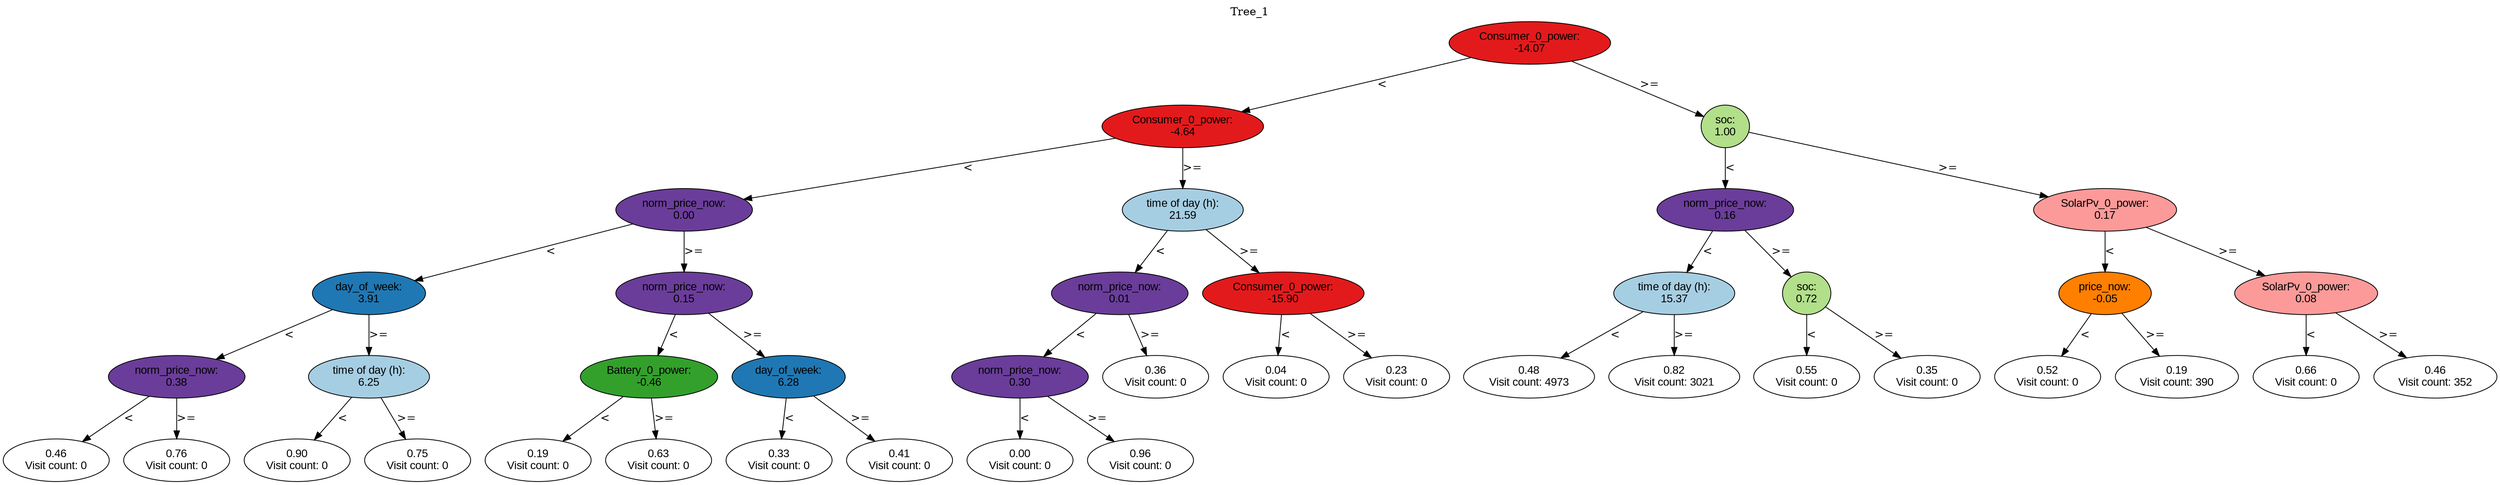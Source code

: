 digraph BST {
    node [fontname="Arial" style=filled colorscheme=paired12];
    0 [ label = "Consumer_0_power:
-14.07" fillcolor=6];
    1 [ label = "Consumer_0_power:
-4.64" fillcolor=6];
    2 [ label = "norm_price_now:
0.00" fillcolor=10];
    3 [ label = "day_of_week:
3.91" fillcolor=2];
    4 [ label = "norm_price_now:
0.38" fillcolor=10];
    5 [ label = "0.46
Visit count: 0" fillcolor=white];
    6 [ label = "0.76
Visit count: 0" fillcolor=white];
    7 [ label = "time of day (h):
6.25" fillcolor=1];
    8 [ label = "0.90
Visit count: 0" fillcolor=white];
    9 [ label = "0.75
Visit count: 0" fillcolor=white];
    10 [ label = "norm_price_now:
0.15" fillcolor=10];
    11 [ label = "Battery_0_power:
-0.46" fillcolor=4];
    12 [ label = "0.19
Visit count: 0" fillcolor=white];
    13 [ label = "0.63
Visit count: 0" fillcolor=white];
    14 [ label = "day_of_week:
6.28" fillcolor=2];
    15 [ label = "0.33
Visit count: 0" fillcolor=white];
    16 [ label = "0.41
Visit count: 0" fillcolor=white];
    17 [ label = "time of day (h):
21.59" fillcolor=1];
    18 [ label = "norm_price_now:
0.01" fillcolor=10];
    19 [ label = "norm_price_now:
0.30" fillcolor=10];
    20 [ label = "0.00
Visit count: 0" fillcolor=white];
    21 [ label = "0.96
Visit count: 0" fillcolor=white];
    22 [ label = "0.36
Visit count: 0" fillcolor=white];
    23 [ label = "Consumer_0_power:
-15.90" fillcolor=6];
    24 [ label = "0.04
Visit count: 0" fillcolor=white];
    25 [ label = "0.23
Visit count: 0" fillcolor=white];
    26 [ label = "soc:
1.00" fillcolor=3];
    27 [ label = "norm_price_now:
0.16" fillcolor=10];
    28 [ label = "time of day (h):
15.37" fillcolor=1];
    29 [ label = "0.48
Visit count: 4973" fillcolor=white];
    30 [ label = "0.82
Visit count: 3021" fillcolor=white];
    31 [ label = "soc:
0.72" fillcolor=3];
    32 [ label = "0.55
Visit count: 0" fillcolor=white];
    33 [ label = "0.35
Visit count: 0" fillcolor=white];
    34 [ label = "SolarPv_0_power:
0.17" fillcolor=5];
    35 [ label = "price_now:
-0.05" fillcolor=8];
    36 [ label = "0.52
Visit count: 0" fillcolor=white];
    37 [ label = "0.19
Visit count: 390" fillcolor=white];
    38 [ label = "SolarPv_0_power:
0.08" fillcolor=5];
    39 [ label = "0.66
Visit count: 0" fillcolor=white];
    40 [ label = "0.46
Visit count: 352" fillcolor=white];

    0  -> 1[ label = "<"];
    0  -> 26[ label = ">="];
    1  -> 2[ label = "<"];
    1  -> 17[ label = ">="];
    2  -> 3[ label = "<"];
    2  -> 10[ label = ">="];
    3  -> 4[ label = "<"];
    3  -> 7[ label = ">="];
    4  -> 5[ label = "<"];
    4  -> 6[ label = ">="];
    7  -> 8[ label = "<"];
    7  -> 9[ label = ">="];
    10  -> 11[ label = "<"];
    10  -> 14[ label = ">="];
    11  -> 12[ label = "<"];
    11  -> 13[ label = ">="];
    14  -> 15[ label = "<"];
    14  -> 16[ label = ">="];
    17  -> 18[ label = "<"];
    17  -> 23[ label = ">="];
    18  -> 19[ label = "<"];
    18  -> 22[ label = ">="];
    19  -> 20[ label = "<"];
    19  -> 21[ label = ">="];
    23  -> 24[ label = "<"];
    23  -> 25[ label = ">="];
    26  -> 27[ label = "<"];
    26  -> 34[ label = ">="];
    27  -> 28[ label = "<"];
    27  -> 31[ label = ">="];
    28  -> 29[ label = "<"];
    28  -> 30[ label = ">="];
    31  -> 32[ label = "<"];
    31  -> 33[ label = ">="];
    34  -> 35[ label = "<"];
    34  -> 38[ label = ">="];
    35  -> 36[ label = "<"];
    35  -> 37[ label = ">="];
    38  -> 39[ label = "<"];
    38  -> 40[ label = ">="];

    labelloc="t";
    label="Tree_1";
}